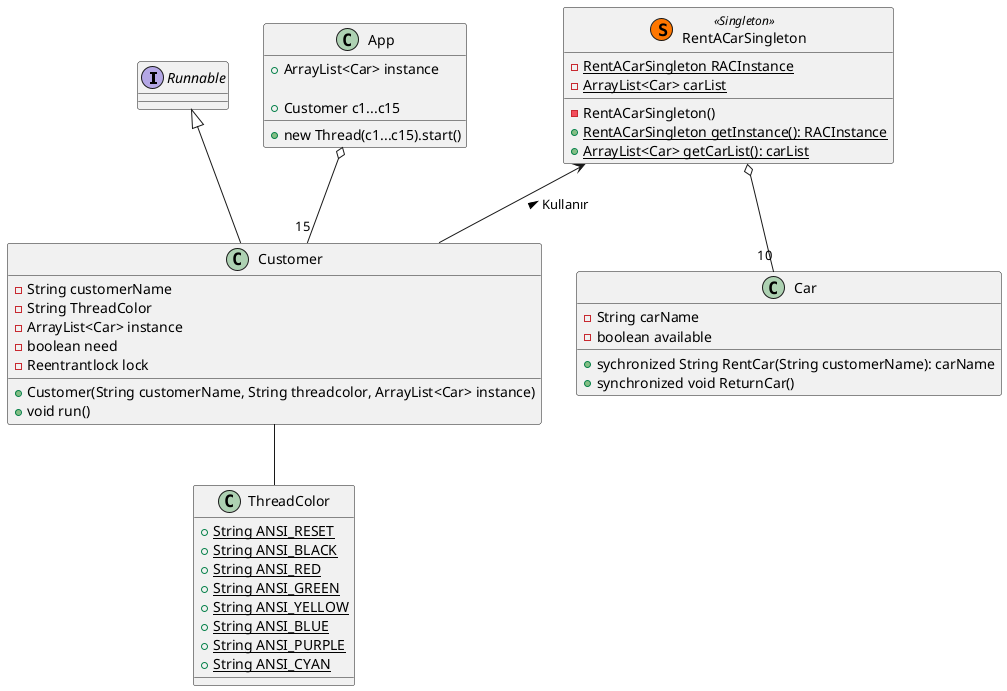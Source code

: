 @startuml Rent A Car
interface Runnable
class RentACarSingleton <<(S,#FF7700) Singleton>>
Customer -- ThreadColor
RentACarSingleton o-- "10" Car
Runnable <|-- Customer
RentACarSingleton <-- Customer : < Kullanır
App o-- "15" Customer

class ThreadColor{
    + {static} String ANSI_RESET
    + {static} String ANSI_BLACK
    + {static} String ANSI_RED
    + {static} String ANSI_GREEN
    + {static} String ANSI_YELLOW
    + {static} String ANSI_BLUE
    + {static} String ANSI_PURPLE
    + {static} String ANSI_CYAN
}

class Car{
    - String carName
    - boolean available

    + sychronized String RentCar(String customerName): carName
    + synchronized void ReturnCar()
}

class RentACarSingleton{
    - {static} RentACarSingleton RACInstance
    - {static} ArrayList<Car> carList
    
    - RentACarSingleton()
    + {static} RentACarSingleton getInstance(): RACInstance
    + {static} ArrayList<Car> getCarList(): carList
}

class Customer{
    - String customerName
    - String ThreadColor
    - ArrayList<Car> instance
    - boolean need
    - Reentrantlock lock

    + Customer(String customerName, String threadcolor, ArrayList<Car> instance)
    + void run()
}

class App{
    + ArrayList<Car> instance

    + Customer c1...c15
    + new Thread(c1...c15).start()
}


@enduml